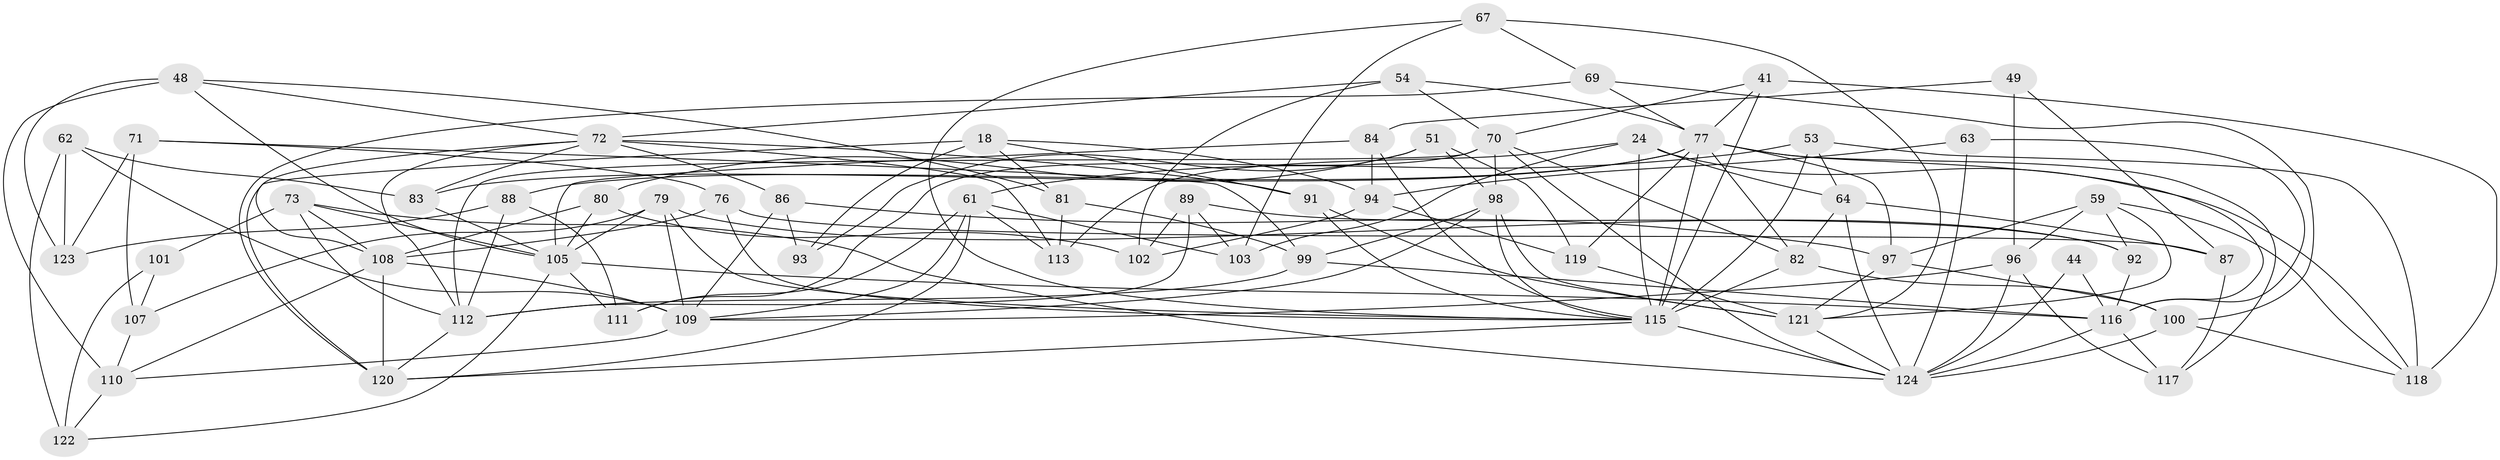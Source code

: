 // original degree distribution, {4: 1.0}
// Generated by graph-tools (version 1.1) at 2025/57/03/09/25 04:57:19]
// undirected, 62 vertices, 157 edges
graph export_dot {
graph [start="1"]
  node [color=gray90,style=filled];
  18 [super="+13"];
  24 [super="+2"];
  41 [super="+31"];
  44;
  48 [super="+40"];
  49;
  51;
  53 [super="+33"];
  54;
  59 [super="+21"];
  61 [super="+38+43"];
  62;
  63;
  64 [super="+47"];
  67;
  69 [super="+34"];
  70 [super="+60"];
  71;
  72 [super="+26+46"];
  73 [super="+9"];
  76;
  77 [super="+74+66"];
  79 [super="+75"];
  80;
  81;
  82 [super="+29"];
  83;
  84;
  86;
  87;
  88;
  89;
  91;
  92;
  93;
  94 [super="+20"];
  96 [super="+6"];
  97 [super="+11"];
  98 [super="+10"];
  99 [super="+52"];
  100 [super="+23"];
  101;
  102;
  103;
  105 [super="+5+30+104"];
  107;
  108 [super="+22+95"];
  109 [super="+27+45+56"];
  110 [super="+106"];
  111;
  112 [super="+14+37"];
  113;
  115 [super="+114+25+85"];
  116 [super="+90+42"];
  117;
  118 [super="+15"];
  119 [super="+55"];
  120 [super="+12+68"];
  121 [super="+36+78"];
  122;
  123;
  124 [super="+57+58"];
  18 -- 81;
  18 -- 93 [weight=2];
  18 -- 120;
  18 -- 91;
  18 -- 94;
  24 -- 64 [weight=2];
  24 -- 113;
  24 -- 103;
  24 -- 118;
  24 -- 115;
  41 -- 118 [weight=2];
  41 -- 70;
  41 -- 115 [weight=2];
  41 -- 77;
  44 -- 124 [weight=2];
  44 -- 116 [weight=2];
  48 -- 105;
  48 -- 123;
  48 -- 81;
  48 -- 72;
  48 -- 110 [weight=2];
  49 -- 84;
  49 -- 96 [weight=2];
  49 -- 87;
  51 -- 80;
  51 -- 98;
  51 -- 93;
  51 -- 119;
  53 -- 64;
  53 -- 115 [weight=2];
  53 -- 118;
  53 -- 61 [weight=2];
  54 -- 70;
  54 -- 102;
  54 -- 72;
  54 -- 77;
  59 -- 97 [weight=2];
  59 -- 92;
  59 -- 96;
  59 -- 118;
  59 -- 121;
  61 -- 113;
  61 -- 109 [weight=2];
  61 -- 120;
  61 -- 103;
  61 -- 111;
  62 -- 83;
  62 -- 122;
  62 -- 123;
  62 -- 109;
  63 -- 116;
  63 -- 124 [weight=2];
  63 -- 94;
  64 -- 87;
  64 -- 82;
  64 -- 124;
  67 -- 121;
  67 -- 103;
  67 -- 69;
  67 -- 115;
  69 -- 120 [weight=2];
  69 -- 77 [weight=2];
  69 -- 100;
  70 -- 111;
  70 -- 98;
  70 -- 124;
  70 -- 112 [weight=2];
  70 -- 82;
  71 -- 107;
  71 -- 123;
  71 -- 76;
  71 -- 99;
  72 -- 86;
  72 -- 108;
  72 -- 83;
  72 -- 91;
  72 -- 113;
  72 -- 112;
  73 -- 101 [weight=2];
  73 -- 105;
  73 -- 124;
  73 -- 112;
  73 -- 108;
  76 -- 87;
  76 -- 115;
  76 -- 108;
  77 -- 119;
  77 -- 115 [weight=3];
  77 -- 116;
  77 -- 97;
  77 -- 82;
  77 -- 83;
  77 -- 117;
  77 -- 88;
  79 -- 92;
  79 -- 115;
  79 -- 109 [weight=2];
  79 -- 105;
  79 -- 107;
  80 -- 108;
  80 -- 102;
  80 -- 105;
  81 -- 113;
  81 -- 99;
  82 -- 100 [weight=2];
  82 -- 115;
  83 -- 105;
  84 -- 105;
  84 -- 94;
  84 -- 115;
  86 -- 109;
  86 -- 97;
  86 -- 93;
  87 -- 117;
  88 -- 111;
  88 -- 123;
  88 -- 112;
  89 -- 103;
  89 -- 102;
  89 -- 92;
  89 -- 112;
  91 -- 115;
  91 -- 121;
  92 -- 116;
  94 -- 119 [weight=2];
  94 -- 102;
  96 -- 117;
  96 -- 124;
  96 -- 109;
  97 -- 100;
  97 -- 121;
  98 -- 115 [weight=2];
  98 -- 99 [weight=2];
  98 -- 121;
  98 -- 109;
  99 -- 112;
  99 -- 116;
  100 -- 118;
  100 -- 124;
  101 -- 107;
  101 -- 122;
  105 -- 122;
  105 -- 111;
  105 -- 116 [weight=2];
  107 -- 110;
  108 -- 120 [weight=2];
  108 -- 110;
  108 -- 109;
  109 -- 110;
  110 -- 122;
  112 -- 120;
  115 -- 120;
  115 -- 124 [weight=3];
  116 -- 124;
  116 -- 117;
  119 -- 121 [weight=2];
  121 -- 124;
}
